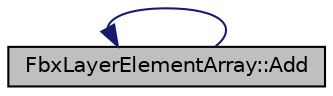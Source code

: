 digraph "FbxLayerElementArray::Add"
{
  edge [fontname="Helvetica",fontsize="10",labelfontname="Helvetica",labelfontsize="10"];
  node [fontname="Helvetica",fontsize="10",shape=record];
  rankdir="LR";
  Node9 [label="FbxLayerElementArray::Add",height=0.2,width=0.4,color="black", fillcolor="grey75", style="filled", fontcolor="black"];
  Node9 -> Node9 [dir="back",color="midnightblue",fontsize="10",style="solid",fontname="Helvetica"];
}
